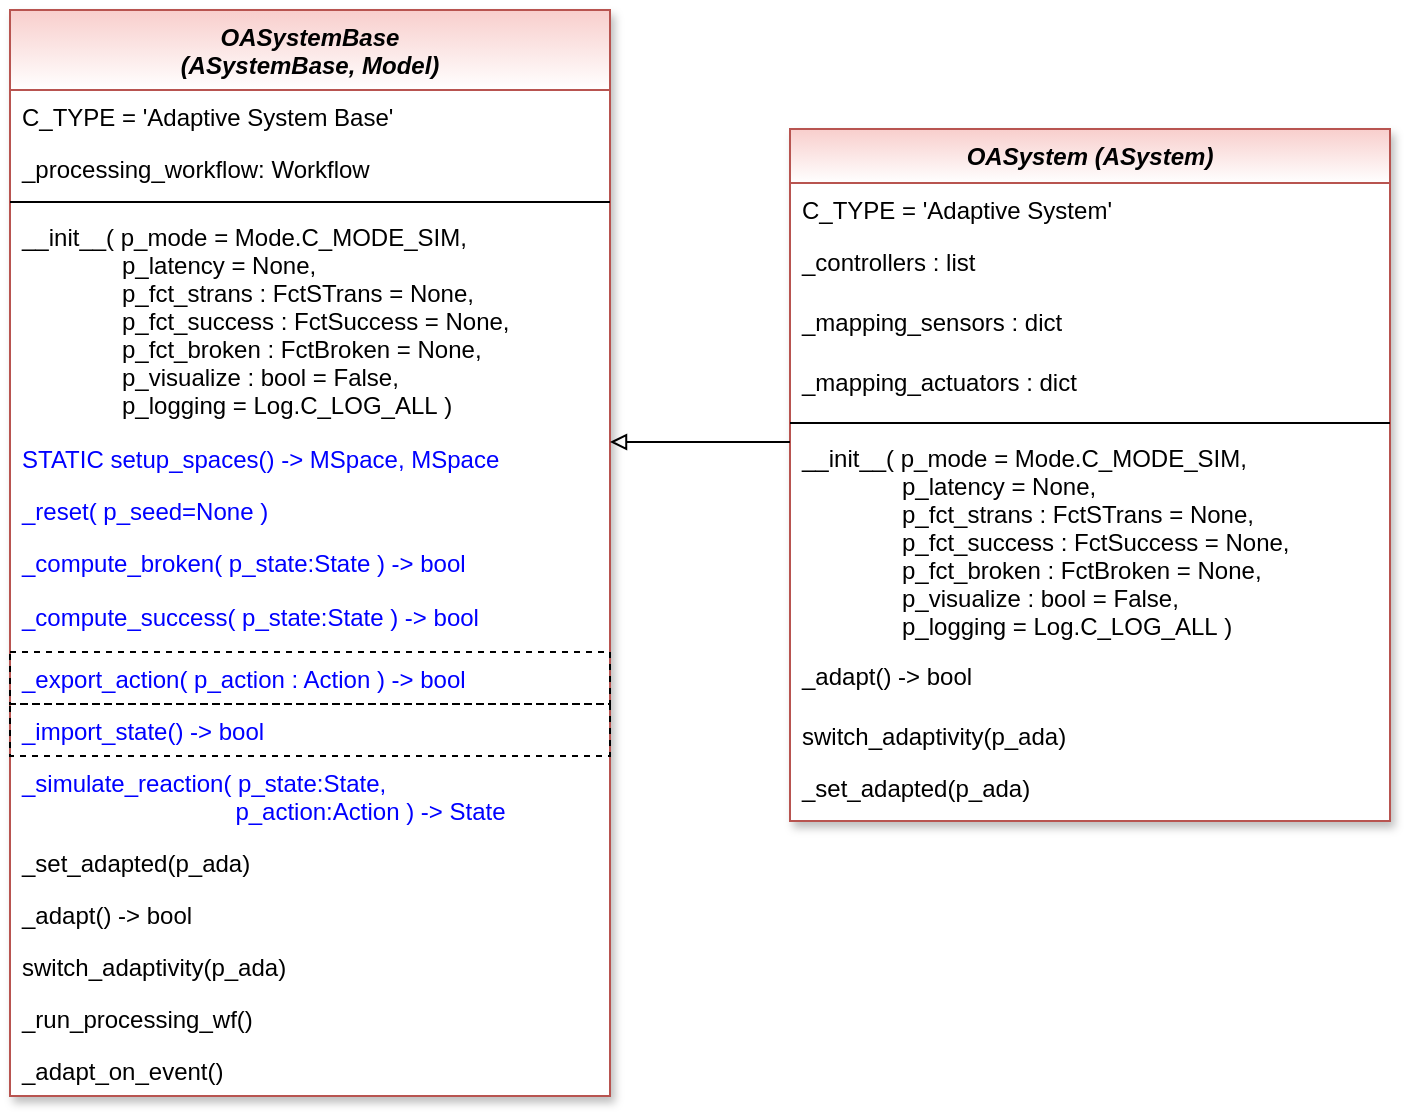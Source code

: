 <mxfile version="20.2.3" type="device"><diagram id="Zi733rjNOypD8WlfXJ94" name="Page-1"><mxGraphModel dx="1093" dy="675" grid="1" gridSize="10" guides="1" tooltips="1" connect="1" arrows="1" fold="1" page="1" pageScale="1" pageWidth="3300" pageHeight="4681" math="0" shadow="0"><root><mxCell id="0"/><mxCell id="1" parent="0"/><mxCell id="3nKmEHBkhuEQzgphiRRS-1" value="OASystemBase&#10;(ASystemBase, Model)" style="swimlane;fontStyle=3;align=center;verticalAlign=top;childLayout=stackLayout;horizontal=1;startSize=40;horizontalStack=0;resizeParent=1;resizeLast=0;collapsible=1;marginBottom=0;rounded=0;shadow=1;strokeWidth=1;fillColor=#f8cecc;strokeColor=#b85450;swimlaneFillColor=#ffffff;gradientColor=#FFFFFF;" vertex="1" parent="1"><mxGeometry x="160" y="1120" width="300" height="543" as="geometry"><mxRectangle x="230" y="140" width="160" height="26" as="alternateBounds"/></mxGeometry></mxCell><mxCell id="3nKmEHBkhuEQzgphiRRS-2" value="C_TYPE = 'Adaptive System Base'" style="text;align=left;verticalAlign=top;spacingLeft=4;spacingRight=4;overflow=hidden;rotatable=0;points=[[0,0.5],[1,0.5]];portConstraint=eastwest;fontColor=#000000;" vertex="1" parent="3nKmEHBkhuEQzgphiRRS-1"><mxGeometry y="40" width="300" height="26" as="geometry"/></mxCell><mxCell id="3nKmEHBkhuEQzgphiRRS-27" value="_processing_workflow: Workflow" style="text;align=left;verticalAlign=top;spacingLeft=4;spacingRight=4;overflow=hidden;rotatable=0;points=[[0,0.5],[1,0.5]];portConstraint=eastwest;fontColor=#000000;" vertex="1" parent="3nKmEHBkhuEQzgphiRRS-1"><mxGeometry y="66" width="300" height="26" as="geometry"/></mxCell><mxCell id="3nKmEHBkhuEQzgphiRRS-3" value="" style="line;html=1;strokeWidth=1;align=left;verticalAlign=middle;spacingTop=-1;spacingLeft=3;spacingRight=3;rotatable=0;labelPosition=right;points=[];portConstraint=eastwest;" vertex="1" parent="3nKmEHBkhuEQzgphiRRS-1"><mxGeometry y="92" width="300" height="8" as="geometry"/></mxCell><mxCell id="3nKmEHBkhuEQzgphiRRS-4" value="__init__( p_mode = Mode.C_MODE_SIM,&#10;               p_latency = None, &#10;               p_fct_strans : FctSTrans = None,&#10;               p_fct_success : FctSuccess = None,&#10;               p_fct_broken : FctBroken = None,&#10;               p_visualize : bool = False,&#10;               p_logging = Log.C_LOG_ALL )" style="text;align=left;verticalAlign=top;spacingLeft=4;spacingRight=4;overflow=hidden;rotatable=0;points=[[0,0.5],[1,0.5]];portConstraint=eastwest;" vertex="1" parent="3nKmEHBkhuEQzgphiRRS-1"><mxGeometry y="100" width="300" height="111" as="geometry"/></mxCell><mxCell id="3nKmEHBkhuEQzgphiRRS-5" value="STATIC setup_spaces() -&gt; MSpace, MSpace" style="text;align=left;verticalAlign=top;spacingLeft=4;spacingRight=4;overflow=hidden;rotatable=0;points=[[0,0.5],[1,0.5]];portConstraint=eastwest;fontColor=#0000FF;" vertex="1" parent="3nKmEHBkhuEQzgphiRRS-1"><mxGeometry y="211" width="300" height="26" as="geometry"/></mxCell><mxCell id="3nKmEHBkhuEQzgphiRRS-6" value="_reset( p_seed=None )" style="text;align=left;verticalAlign=top;spacingLeft=4;spacingRight=4;overflow=hidden;rotatable=0;points=[[0,0.5],[1,0.5]];portConstraint=eastwest;fontColor=#0000FF;" vertex="1" parent="3nKmEHBkhuEQzgphiRRS-1"><mxGeometry y="237" width="300" height="26" as="geometry"/></mxCell><mxCell id="3nKmEHBkhuEQzgphiRRS-7" value="_compute_broken( p_state:State ) -&gt; bool" style="text;align=left;verticalAlign=top;spacingLeft=4;spacingRight=4;overflow=hidden;rotatable=0;points=[[0,0.5],[1,0.5]];portConstraint=eastwest;fontColor=#0000FF;" vertex="1" parent="3nKmEHBkhuEQzgphiRRS-1"><mxGeometry y="263" width="300" height="27" as="geometry"/></mxCell><mxCell id="3nKmEHBkhuEQzgphiRRS-8" value="_compute_success( p_state:State ) -&gt; bool" style="text;align=left;verticalAlign=top;spacingLeft=4;spacingRight=4;overflow=hidden;rotatable=0;points=[[0,0.5],[1,0.5]];portConstraint=eastwest;fontColor=#0000FF;" vertex="1" parent="3nKmEHBkhuEQzgphiRRS-1"><mxGeometry y="290" width="300" height="31" as="geometry"/></mxCell><mxCell id="3nKmEHBkhuEQzgphiRRS-9" value="_export_action( p_action : Action ) -&gt; bool" style="text;align=left;verticalAlign=top;spacingLeft=4;spacingRight=4;overflow=hidden;rotatable=0;points=[[0,0.5],[1,0.5]];portConstraint=eastwest;fontColor=#0000FF;strokeColor=default;dashed=1;" vertex="1" parent="3nKmEHBkhuEQzgphiRRS-1"><mxGeometry y="321" width="300" height="26" as="geometry"/></mxCell><mxCell id="3nKmEHBkhuEQzgphiRRS-10" value="_import_state() -&gt; bool" style="text;align=left;verticalAlign=top;spacingLeft=4;spacingRight=4;overflow=hidden;rotatable=0;points=[[0,0.5],[1,0.5]];portConstraint=eastwest;fontColor=#0000FF;strokeColor=default;dashed=1;" vertex="1" parent="3nKmEHBkhuEQzgphiRRS-1"><mxGeometry y="347" width="300" height="26" as="geometry"/></mxCell><mxCell id="3nKmEHBkhuEQzgphiRRS-11" value="_simulate_reaction( p_state:State, &#10;                                p_action:Action ) -&gt; State" style="text;align=left;verticalAlign=top;spacingLeft=4;spacingRight=4;overflow=hidden;rotatable=0;points=[[0,0.5],[1,0.5]];portConstraint=eastwest;fontColor=#0000FF;" vertex="1" parent="3nKmEHBkhuEQzgphiRRS-1"><mxGeometry y="373" width="300" height="40" as="geometry"/></mxCell><mxCell id="3nKmEHBkhuEQzgphiRRS-12" value="_set_adapted(p_ada)" style="text;align=left;verticalAlign=top;spacingLeft=4;spacingRight=4;overflow=hidden;rotatable=0;points=[[0,0.5],[1,0.5]];portConstraint=eastwest;fontColor=default;" vertex="1" parent="3nKmEHBkhuEQzgphiRRS-1"><mxGeometry y="413" width="300" height="26" as="geometry"/></mxCell><mxCell id="3nKmEHBkhuEQzgphiRRS-13" value="_adapt() -&gt; bool" style="text;align=left;verticalAlign=top;spacingLeft=4;spacingRight=4;overflow=hidden;rotatable=0;points=[[0,0.5],[1,0.5]];portConstraint=eastwest;fontColor=default;" vertex="1" parent="3nKmEHBkhuEQzgphiRRS-1"><mxGeometry y="439" width="300" height="26" as="geometry"/></mxCell><mxCell id="3nKmEHBkhuEQzgphiRRS-14" value="switch_adaptivity(p_ada)" style="text;align=left;verticalAlign=top;spacingLeft=4;spacingRight=4;overflow=hidden;rotatable=0;points=[[0,0.5],[1,0.5]];portConstraint=eastwest;fontColor=default;" vertex="1" parent="3nKmEHBkhuEQzgphiRRS-1"><mxGeometry y="465" width="300" height="26" as="geometry"/></mxCell><mxCell id="3nKmEHBkhuEQzgphiRRS-28" value="_run_processing_wf()" style="text;align=left;verticalAlign=top;spacingLeft=4;spacingRight=4;overflow=hidden;rotatable=0;points=[[0,0.5],[1,0.5]];portConstraint=eastwest;fontColor=default;" vertex="1" parent="3nKmEHBkhuEQzgphiRRS-1"><mxGeometry y="491" width="300" height="26" as="geometry"/></mxCell><mxCell id="3nKmEHBkhuEQzgphiRRS-29" value="_adapt_on_event()" style="text;align=left;verticalAlign=top;spacingLeft=4;spacingRight=4;overflow=hidden;rotatable=0;points=[[0,0.5],[1,0.5]];portConstraint=eastwest;fontColor=default;" vertex="1" parent="3nKmEHBkhuEQzgphiRRS-1"><mxGeometry y="517" width="300" height="26" as="geometry"/></mxCell><mxCell id="3nKmEHBkhuEQzgphiRRS-15" value="OASystem (ASystem)" style="swimlane;fontStyle=3;align=center;verticalAlign=top;childLayout=stackLayout;horizontal=1;startSize=27;horizontalStack=0;resizeParent=1;resizeLast=0;collapsible=1;marginBottom=0;rounded=0;shadow=1;strokeWidth=1;fillColor=#f8cecc;strokeColor=#b85450;swimlaneFillColor=#ffffff;gradientColor=#FFFFFF;" vertex="1" parent="1"><mxGeometry x="550" y="1179.5" width="300" height="346" as="geometry"><mxRectangle x="230" y="140" width="160" height="26" as="alternateBounds"/></mxGeometry></mxCell><mxCell id="3nKmEHBkhuEQzgphiRRS-16" value="C_TYPE = 'Adaptive System'" style="text;align=left;verticalAlign=top;spacingLeft=4;spacingRight=4;overflow=hidden;rotatable=0;points=[[0,0.5],[1,0.5]];portConstraint=eastwest;" vertex="1" parent="3nKmEHBkhuEQzgphiRRS-15"><mxGeometry y="27" width="300" height="26" as="geometry"/></mxCell><mxCell id="3nKmEHBkhuEQzgphiRRS-17" value="_controllers : list" style="text;align=left;verticalAlign=top;spacingLeft=4;spacingRight=4;overflow=hidden;rotatable=0;points=[[0,0.5],[1,0.5]];portConstraint=eastwest;fontColor=default;" vertex="1" parent="3nKmEHBkhuEQzgphiRRS-15"><mxGeometry y="53" width="300" height="30" as="geometry"/></mxCell><mxCell id="3nKmEHBkhuEQzgphiRRS-18" value="_mapping_sensors : dict" style="text;align=left;verticalAlign=top;spacingLeft=4;spacingRight=4;overflow=hidden;rotatable=0;points=[[0,0.5],[1,0.5]];portConstraint=eastwest;fontColor=default;" vertex="1" parent="3nKmEHBkhuEQzgphiRRS-15"><mxGeometry y="83" width="300" height="30" as="geometry"/></mxCell><mxCell id="3nKmEHBkhuEQzgphiRRS-19" value="_mapping_actuators : dict" style="text;align=left;verticalAlign=top;spacingLeft=4;spacingRight=4;overflow=hidden;rotatable=0;points=[[0,0.5],[1,0.5]];portConstraint=eastwest;fontColor=default;" vertex="1" parent="3nKmEHBkhuEQzgphiRRS-15"><mxGeometry y="113" width="300" height="30" as="geometry"/></mxCell><mxCell id="3nKmEHBkhuEQzgphiRRS-20" value="" style="line;html=1;strokeWidth=1;align=left;verticalAlign=middle;spacingTop=-1;spacingLeft=3;spacingRight=3;rotatable=0;labelPosition=right;points=[];portConstraint=eastwest;" vertex="1" parent="3nKmEHBkhuEQzgphiRRS-15"><mxGeometry y="143" width="300" height="8" as="geometry"/></mxCell><mxCell id="3nKmEHBkhuEQzgphiRRS-21" value="__init__( p_mode = Mode.C_MODE_SIM,&#10;               p_latency = None, &#10;               p_fct_strans : FctSTrans = None,&#10;               p_fct_success : FctSuccess = None,&#10;               p_fct_broken : FctBroken = None,&#10;               p_visualize : bool = False,&#10;               p_logging = Log.C_LOG_ALL )" style="text;align=left;verticalAlign=top;spacingLeft=4;spacingRight=4;overflow=hidden;rotatable=0;points=[[0,0.5],[1,0.5]];portConstraint=eastwest;" vertex="1" parent="3nKmEHBkhuEQzgphiRRS-15"><mxGeometry y="151" width="300" height="109" as="geometry"/></mxCell><mxCell id="3nKmEHBkhuEQzgphiRRS-22" value="_adapt() -&gt; bool" style="text;align=left;verticalAlign=top;spacingLeft=4;spacingRight=4;overflow=hidden;rotatable=0;points=[[0,0.5],[1,0.5]];portConstraint=eastwest;fontColor=default;" vertex="1" parent="3nKmEHBkhuEQzgphiRRS-15"><mxGeometry y="260" width="300" height="30" as="geometry"/></mxCell><mxCell id="3nKmEHBkhuEQzgphiRRS-23" value="switch_adaptivity(p_ada)" style="text;align=left;verticalAlign=top;spacingLeft=4;spacingRight=4;overflow=hidden;rotatable=0;points=[[0,0.5],[1,0.5]];portConstraint=eastwest;fontColor=default;" vertex="1" parent="3nKmEHBkhuEQzgphiRRS-15"><mxGeometry y="290" width="300" height="26" as="geometry"/></mxCell><mxCell id="3nKmEHBkhuEQzgphiRRS-24" value="_set_adapted(p_ada)" style="text;align=left;verticalAlign=top;spacingLeft=4;spacingRight=4;overflow=hidden;rotatable=0;points=[[0,0.5],[1,0.5]];portConstraint=eastwest;fontColor=default;" vertex="1" parent="3nKmEHBkhuEQzgphiRRS-15"><mxGeometry y="316" width="300" height="26" as="geometry"/></mxCell><mxCell id="3nKmEHBkhuEQzgphiRRS-25" style="edgeStyle=orthogonalEdgeStyle;rounded=0;orthogonalLoop=1;jettySize=auto;html=1;fontColor=default;endArrow=block;endFill=0;" edge="1" parent="1" source="3nKmEHBkhuEQzgphiRRS-21" target="3nKmEHBkhuEQzgphiRRS-1"><mxGeometry relative="1" as="geometry"><Array as="points"><mxPoint x="490" y="1336"/><mxPoint x="490" y="1336"/></Array></mxGeometry></mxCell></root></mxGraphModel></diagram></mxfile>